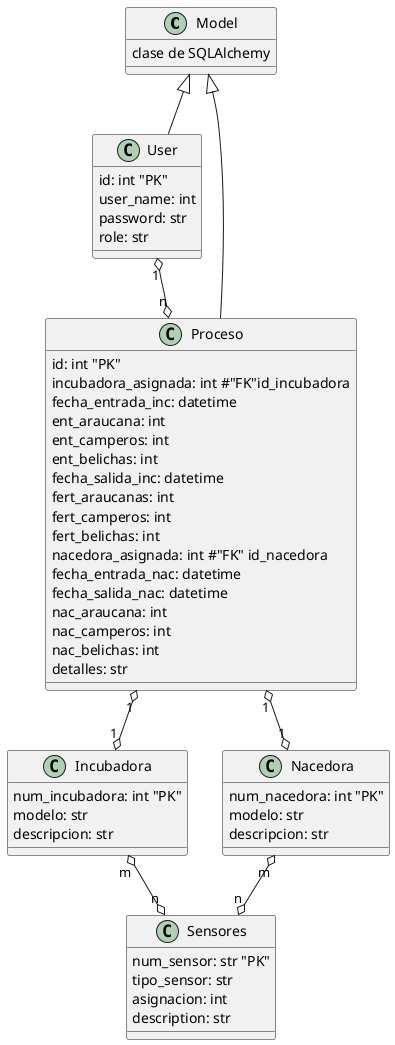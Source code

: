 @startuml Diagram de Clases
class Model {
 clase de SQLAlchemy
}

class User {
    id: int "PK"
    user_name: int
    password: str 
    role: str
}

class Proceso {
    id: int "PK"
    incubadora_asignada: int #"FK"id_incubadora
    fecha_entrada_inc: datetime 
    ent_araucana: int
    ent_camperos: int 
    ent_belichas: int 
    fecha_salida_inc: datetime 
    fert_araucanas: int 
    fert_camperos: int 
    fert_belichas: int 
    nacedora_asignada: int #"FK" id_nacedora
    fecha_entrada_nac: datetime 
    fecha_salida_nac: datetime
    nac_araucana: int 
    nac_camperos: int 
    nac_belichas: int 
    detalles: str 

}

class Incubadora {
    num_incubadora: int "PK"
    modelo: str 
    descripcion: str
}

class Nacedora {
    num_nacedora: int "PK"
    modelo: str 
    descripcion: str
}

class Sensores {
    num_sensor: str "PK"
    tipo_sensor: str
    asignacion: int
    description: str
}

Model <|-- User
Model <|-- Proceso
User "1" o--o "n" Proceso

Proceso "1" o--o "1" Incubadora
Incubadora "m" o--o "n" Sensores

Proceso "1" o--o "1" Nacedora
Nacedora "m" o--o "n" Sensores

@enduml